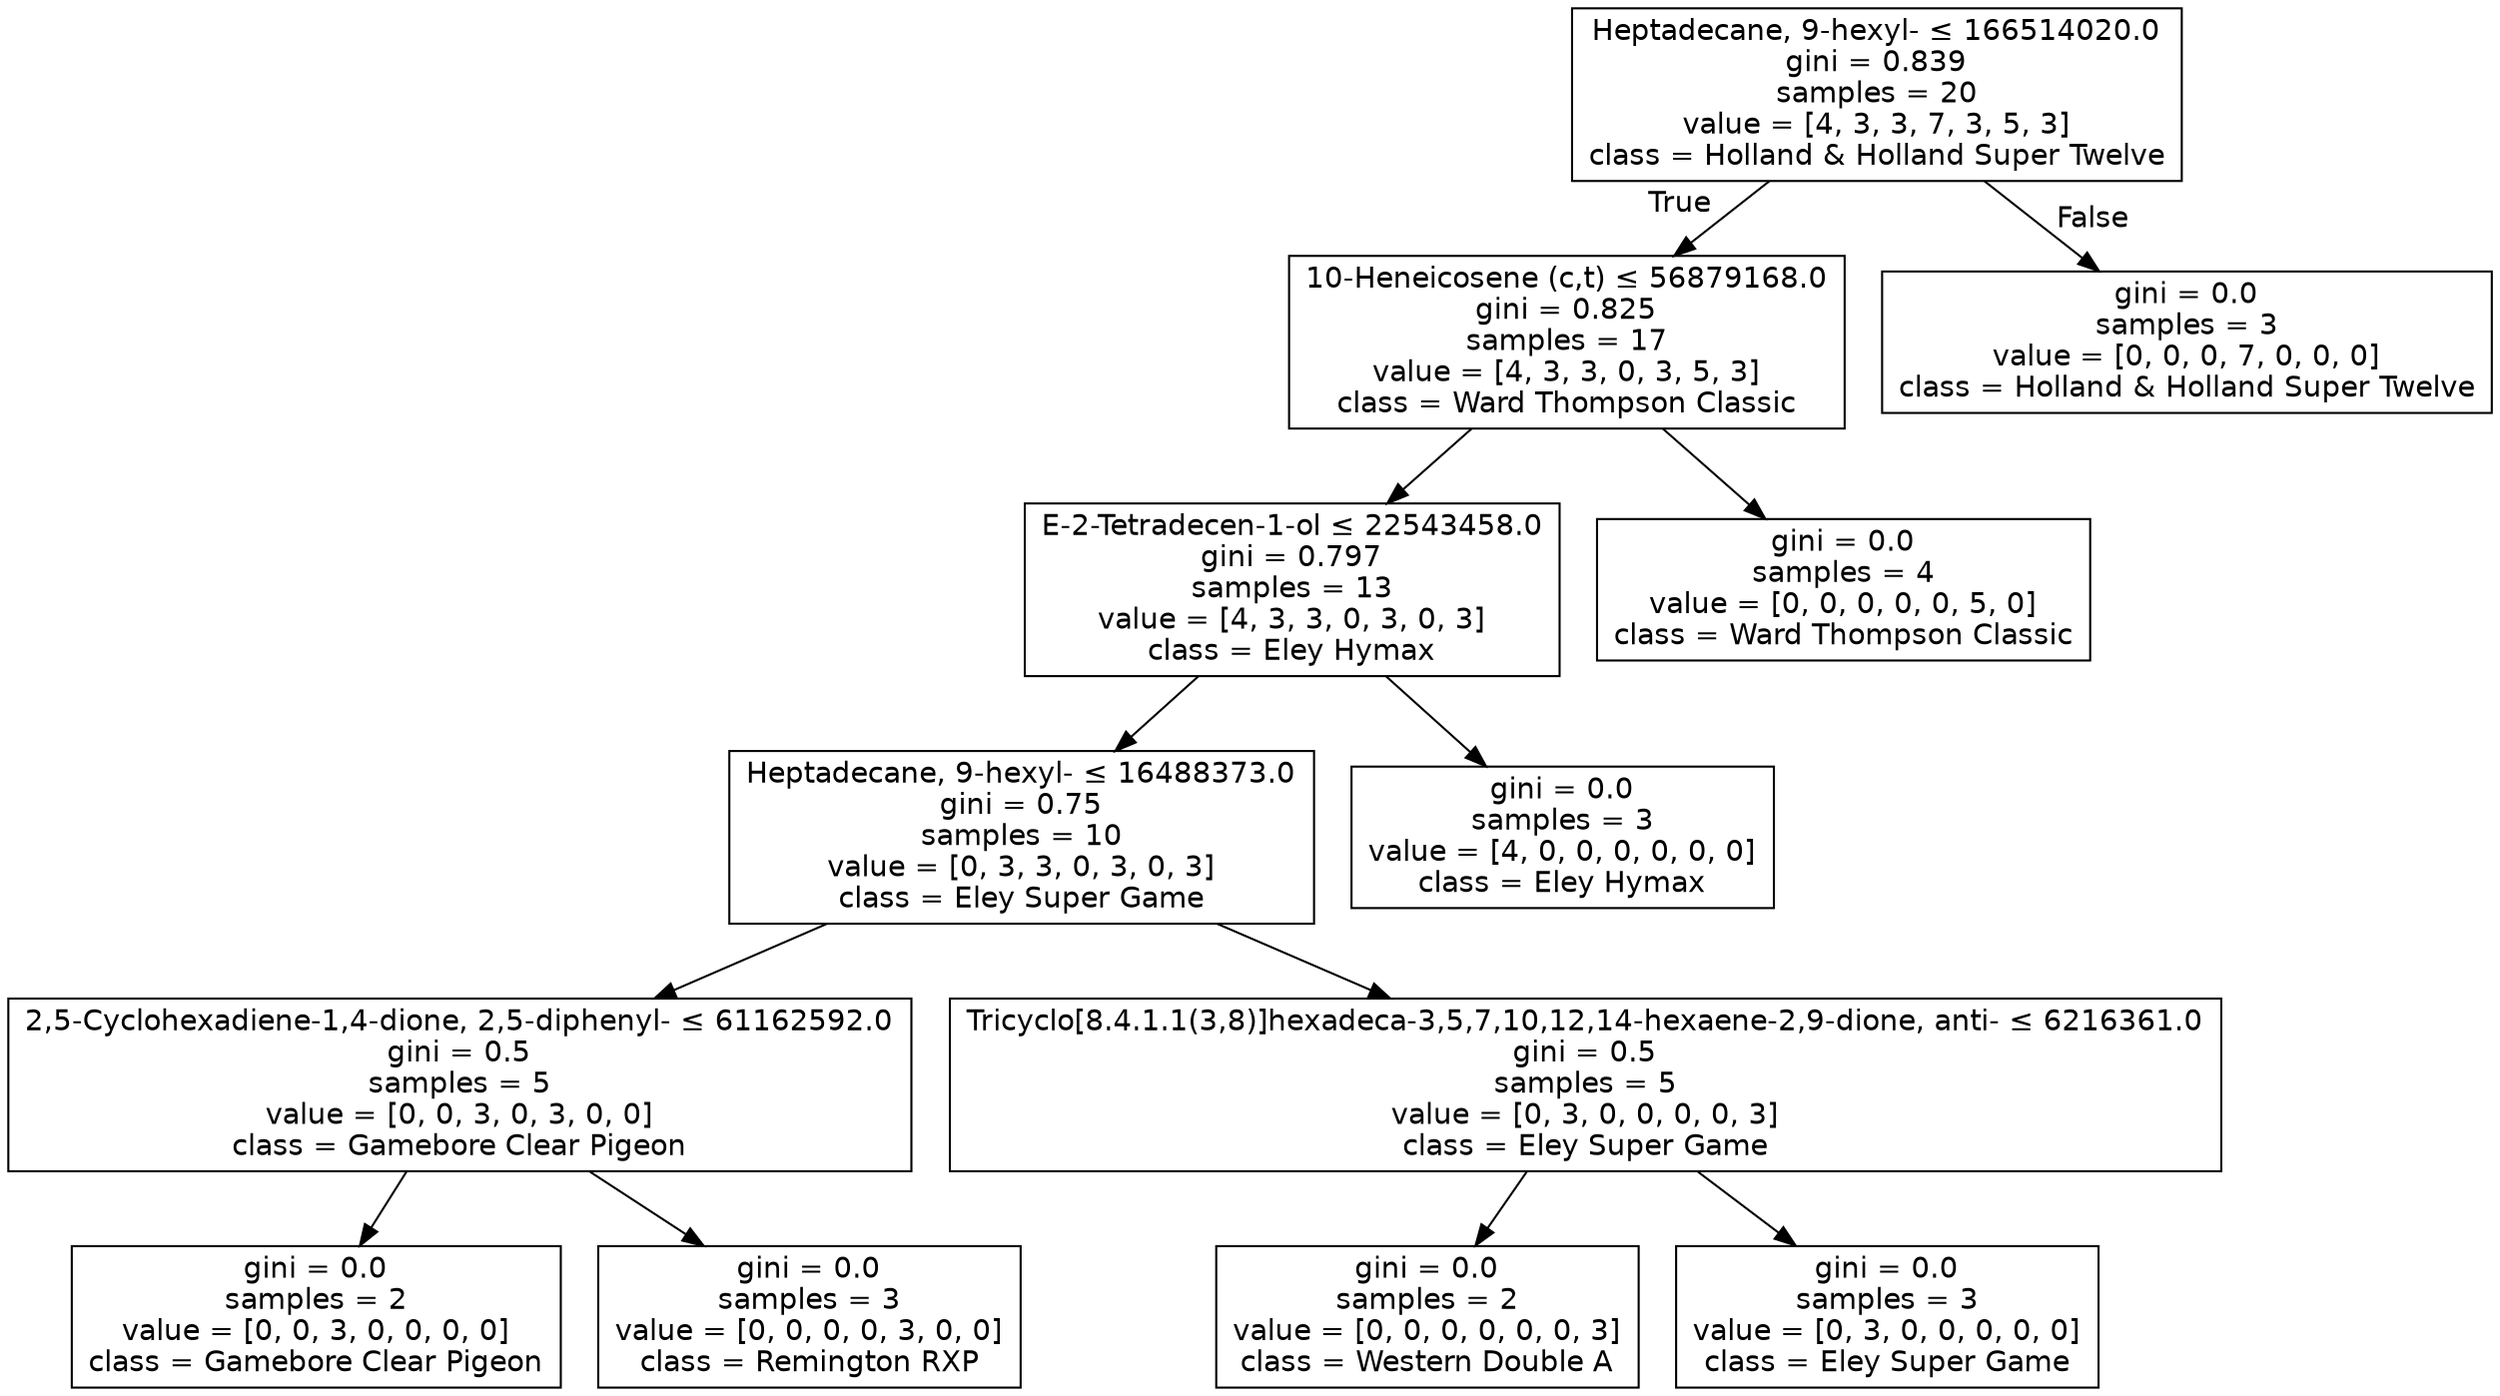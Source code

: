 digraph Tree {
node [shape=box, fontname="helvetica"] ;
edge [fontname="helvetica"] ;
0 [label=<Heptadecane, 9-hexyl- &le; 166514020.0<br/>gini = 0.839<br/>samples = 20<br/>value = [4, 3, 3, 7, 3, 5, 3]<br/>class = Holland &amp; Holland Super Twelve>] ;
1 [label=<10-Heneicosene (c,t) &le; 56879168.0<br/>gini = 0.825<br/>samples = 17<br/>value = [4, 3, 3, 0, 3, 5, 3]<br/>class = Ward Thompson Classic>] ;
0 -> 1 [labeldistance=2.5, labelangle=45, headlabel="True"] ;
2 [label=<E-2-Tetradecen-1-ol &le; 22543458.0<br/>gini = 0.797<br/>samples = 13<br/>value = [4, 3, 3, 0, 3, 0, 3]<br/>class = Eley Hymax>] ;
1 -> 2 ;
3 [label=<Heptadecane, 9-hexyl- &le; 16488373.0<br/>gini = 0.75<br/>samples = 10<br/>value = [0, 3, 3, 0, 3, 0, 3]<br/>class = Eley Super Game>] ;
2 -> 3 ;
4 [label=<2,5-Cyclohexadiene-1,4-dione, 2,5-diphenyl- &le; 61162592.0<br/>gini = 0.5<br/>samples = 5<br/>value = [0, 0, 3, 0, 3, 0, 0]<br/>class = Gamebore Clear Pigeon>] ;
3 -> 4 ;
5 [label=<gini = 0.0<br/>samples = 2<br/>value = [0, 0, 3, 0, 0, 0, 0]<br/>class = Gamebore Clear Pigeon>] ;
4 -> 5 ;
6 [label=<gini = 0.0<br/>samples = 3<br/>value = [0, 0, 0, 0, 3, 0, 0]<br/>class = Remington RXP>] ;
4 -> 6 ;
7 [label=<Tricyclo[8.4.1.1(3,8)]hexadeca-3,5,7,10,12,14-hexaene-2,9-dione, anti- &le; 6216361.0<br/>gini = 0.5<br/>samples = 5<br/>value = [0, 3, 0, 0, 0, 0, 3]<br/>class = Eley Super Game>] ;
3 -> 7 ;
8 [label=<gini = 0.0<br/>samples = 2<br/>value = [0, 0, 0, 0, 0, 0, 3]<br/>class = Western Double A>] ;
7 -> 8 ;
9 [label=<gini = 0.0<br/>samples = 3<br/>value = [0, 3, 0, 0, 0, 0, 0]<br/>class = Eley Super Game>] ;
7 -> 9 ;
10 [label=<gini = 0.0<br/>samples = 3<br/>value = [4, 0, 0, 0, 0, 0, 0]<br/>class = Eley Hymax>] ;
2 -> 10 ;
11 [label=<gini = 0.0<br/>samples = 4<br/>value = [0, 0, 0, 0, 0, 5, 0]<br/>class = Ward Thompson Classic>] ;
1 -> 11 ;
12 [label=<gini = 0.0<br/>samples = 3<br/>value = [0, 0, 0, 7, 0, 0, 0]<br/>class = Holland &amp; Holland Super Twelve>] ;
0 -> 12 [labeldistance=2.5, labelangle=-45, headlabel="False"] ;
}
